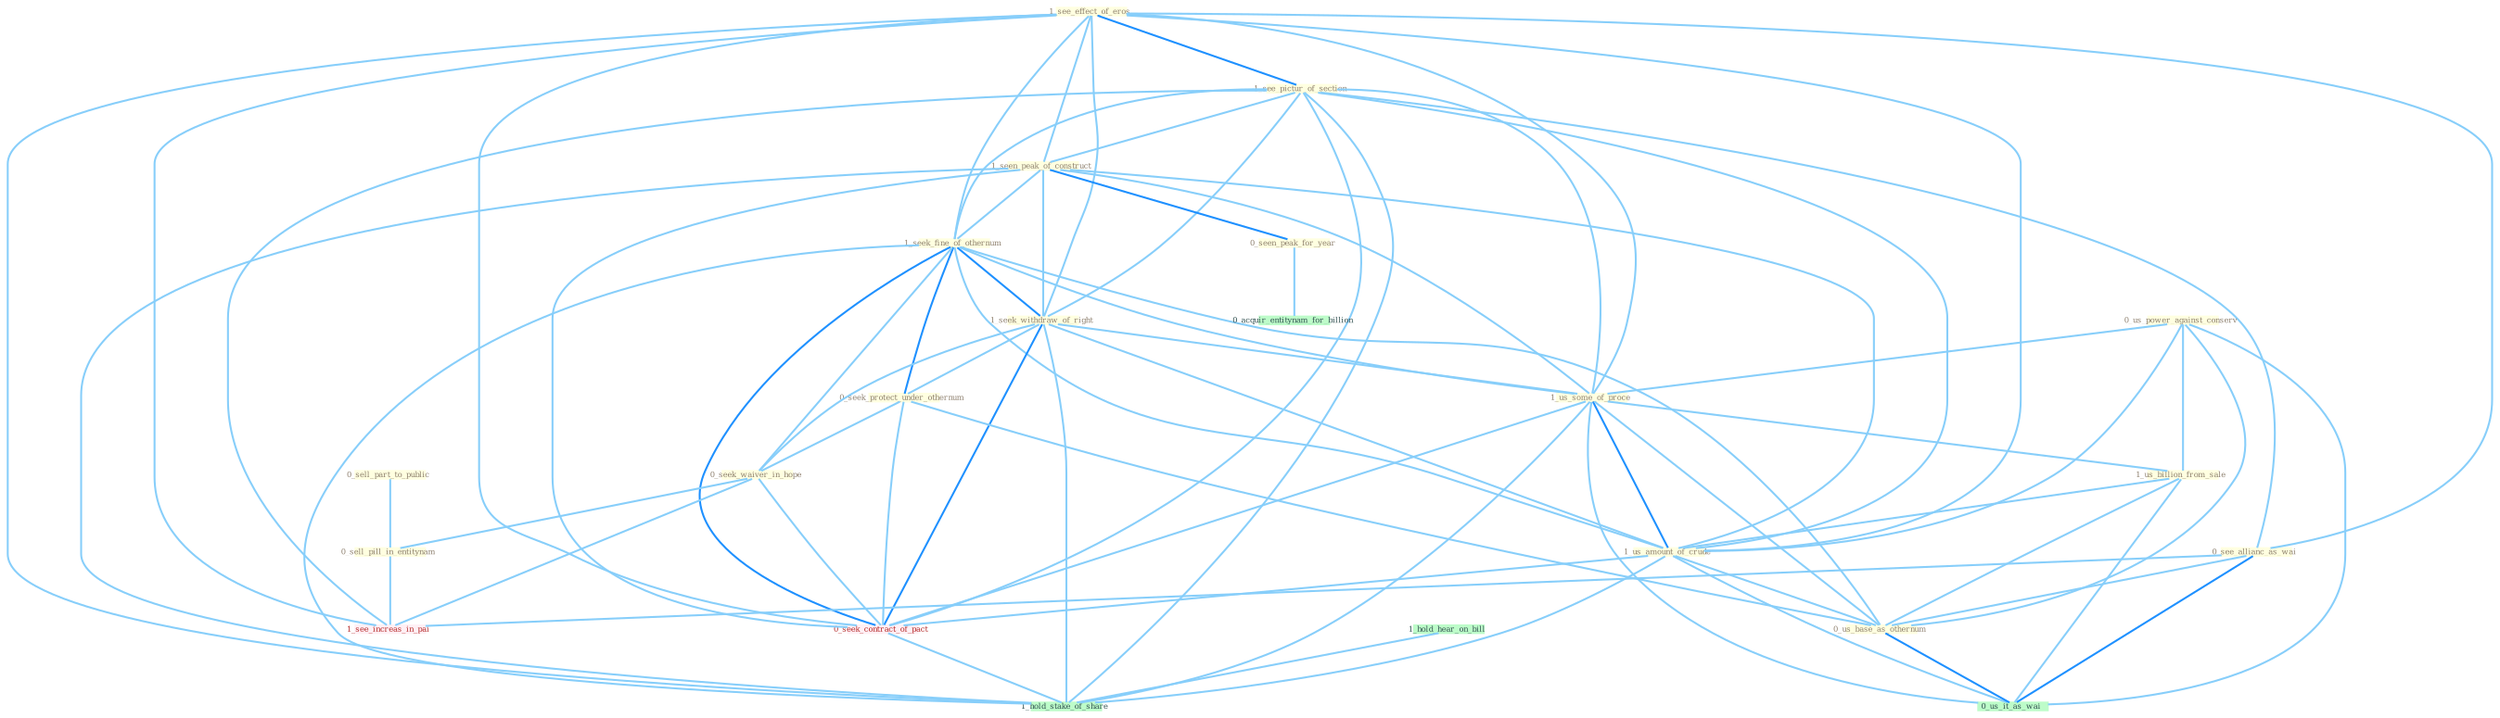 Graph G{ 
    node
    [shape=polygon,style=filled,width=.5,height=.06,color="#BDFCC9",fixedsize=true,fontsize=4,
    fontcolor="#2f4f4f"];
    {node
    [color="#ffffe0", fontcolor="#8b7d6b"] "1_see_effect_of_eros " "1_see_pictur_of_section " "1_seen_peak_of_construct " "1_seek_fine_of_othernum " "0_us_power_against_conserv " "1_seek_withdraw_of_right " "0_sell_part_to_public " "0_see_allianc_as_wai " "0_seen_peak_for_year " "1_us_some_of_proce " "1_us_billion_from_sale " "0_seek_protect_under_othernum " "1_us_amount_of_crude " "0_us_base_as_othernum " "0_seek_waiver_in_hope " "0_sell_pill_in_entitynam "}
{node [color="#fff0f5", fontcolor="#b22222"] "0_seek_contract_of_pact " "1_see_increas_in_pai "}
edge [color="#B0E2FF"];

	"1_see_effect_of_eros " -- "1_see_pictur_of_section " [w="2", color="#1e90ff" , len=0.8];
	"1_see_effect_of_eros " -- "1_seen_peak_of_construct " [w="1", color="#87cefa" ];
	"1_see_effect_of_eros " -- "1_seek_fine_of_othernum " [w="1", color="#87cefa" ];
	"1_see_effect_of_eros " -- "1_seek_withdraw_of_right " [w="1", color="#87cefa" ];
	"1_see_effect_of_eros " -- "0_see_allianc_as_wai " [w="1", color="#87cefa" ];
	"1_see_effect_of_eros " -- "1_us_some_of_proce " [w="1", color="#87cefa" ];
	"1_see_effect_of_eros " -- "1_us_amount_of_crude " [w="1", color="#87cefa" ];
	"1_see_effect_of_eros " -- "0_seek_contract_of_pact " [w="1", color="#87cefa" ];
	"1_see_effect_of_eros " -- "1_see_increas_in_pai " [w="1", color="#87cefa" ];
	"1_see_effect_of_eros " -- "1_hold_stake_of_share " [w="1", color="#87cefa" ];
	"1_see_pictur_of_section " -- "1_seen_peak_of_construct " [w="1", color="#87cefa" ];
	"1_see_pictur_of_section " -- "1_seek_fine_of_othernum " [w="1", color="#87cefa" ];
	"1_see_pictur_of_section " -- "1_seek_withdraw_of_right " [w="1", color="#87cefa" ];
	"1_see_pictur_of_section " -- "0_see_allianc_as_wai " [w="1", color="#87cefa" ];
	"1_see_pictur_of_section " -- "1_us_some_of_proce " [w="1", color="#87cefa" ];
	"1_see_pictur_of_section " -- "1_us_amount_of_crude " [w="1", color="#87cefa" ];
	"1_see_pictur_of_section " -- "0_seek_contract_of_pact " [w="1", color="#87cefa" ];
	"1_see_pictur_of_section " -- "1_see_increas_in_pai " [w="1", color="#87cefa" ];
	"1_see_pictur_of_section " -- "1_hold_stake_of_share " [w="1", color="#87cefa" ];
	"1_seen_peak_of_construct " -- "1_seek_fine_of_othernum " [w="1", color="#87cefa" ];
	"1_seen_peak_of_construct " -- "1_seek_withdraw_of_right " [w="1", color="#87cefa" ];
	"1_seen_peak_of_construct " -- "0_seen_peak_for_year " [w="2", color="#1e90ff" , len=0.8];
	"1_seen_peak_of_construct " -- "1_us_some_of_proce " [w="1", color="#87cefa" ];
	"1_seen_peak_of_construct " -- "1_us_amount_of_crude " [w="1", color="#87cefa" ];
	"1_seen_peak_of_construct " -- "0_seek_contract_of_pact " [w="1", color="#87cefa" ];
	"1_seen_peak_of_construct " -- "1_hold_stake_of_share " [w="1", color="#87cefa" ];
	"1_seek_fine_of_othernum " -- "1_seek_withdraw_of_right " [w="2", color="#1e90ff" , len=0.8];
	"1_seek_fine_of_othernum " -- "1_us_some_of_proce " [w="1", color="#87cefa" ];
	"1_seek_fine_of_othernum " -- "0_seek_protect_under_othernum " [w="2", color="#1e90ff" , len=0.8];
	"1_seek_fine_of_othernum " -- "1_us_amount_of_crude " [w="1", color="#87cefa" ];
	"1_seek_fine_of_othernum " -- "0_us_base_as_othernum " [w="1", color="#87cefa" ];
	"1_seek_fine_of_othernum " -- "0_seek_waiver_in_hope " [w="1", color="#87cefa" ];
	"1_seek_fine_of_othernum " -- "0_seek_contract_of_pact " [w="2", color="#1e90ff" , len=0.8];
	"1_seek_fine_of_othernum " -- "1_hold_stake_of_share " [w="1", color="#87cefa" ];
	"0_us_power_against_conserv " -- "1_us_some_of_proce " [w="1", color="#87cefa" ];
	"0_us_power_against_conserv " -- "1_us_billion_from_sale " [w="1", color="#87cefa" ];
	"0_us_power_against_conserv " -- "1_us_amount_of_crude " [w="1", color="#87cefa" ];
	"0_us_power_against_conserv " -- "0_us_base_as_othernum " [w="1", color="#87cefa" ];
	"0_us_power_against_conserv " -- "0_us_it_as_wai " [w="1", color="#87cefa" ];
	"1_seek_withdraw_of_right " -- "1_us_some_of_proce " [w="1", color="#87cefa" ];
	"1_seek_withdraw_of_right " -- "0_seek_protect_under_othernum " [w="1", color="#87cefa" ];
	"1_seek_withdraw_of_right " -- "1_us_amount_of_crude " [w="1", color="#87cefa" ];
	"1_seek_withdraw_of_right " -- "0_seek_waiver_in_hope " [w="1", color="#87cefa" ];
	"1_seek_withdraw_of_right " -- "0_seek_contract_of_pact " [w="2", color="#1e90ff" , len=0.8];
	"1_seek_withdraw_of_right " -- "1_hold_stake_of_share " [w="1", color="#87cefa" ];
	"0_sell_part_to_public " -- "0_sell_pill_in_entitynam " [w="1", color="#87cefa" ];
	"0_see_allianc_as_wai " -- "0_us_base_as_othernum " [w="1", color="#87cefa" ];
	"0_see_allianc_as_wai " -- "0_us_it_as_wai " [w="2", color="#1e90ff" , len=0.8];
	"0_see_allianc_as_wai " -- "1_see_increas_in_pai " [w="1", color="#87cefa" ];
	"0_seen_peak_for_year " -- "0_acquir_entitynam_for_billion " [w="1", color="#87cefa" ];
	"1_us_some_of_proce " -- "1_us_billion_from_sale " [w="1", color="#87cefa" ];
	"1_us_some_of_proce " -- "1_us_amount_of_crude " [w="2", color="#1e90ff" , len=0.8];
	"1_us_some_of_proce " -- "0_us_base_as_othernum " [w="1", color="#87cefa" ];
	"1_us_some_of_proce " -- "0_seek_contract_of_pact " [w="1", color="#87cefa" ];
	"1_us_some_of_proce " -- "0_us_it_as_wai " [w="1", color="#87cefa" ];
	"1_us_some_of_proce " -- "1_hold_stake_of_share " [w="1", color="#87cefa" ];
	"1_us_billion_from_sale " -- "1_us_amount_of_crude " [w="1", color="#87cefa" ];
	"1_us_billion_from_sale " -- "0_us_base_as_othernum " [w="1", color="#87cefa" ];
	"1_us_billion_from_sale " -- "0_us_it_as_wai " [w="1", color="#87cefa" ];
	"0_seek_protect_under_othernum " -- "0_us_base_as_othernum " [w="1", color="#87cefa" ];
	"0_seek_protect_under_othernum " -- "0_seek_waiver_in_hope " [w="1", color="#87cefa" ];
	"0_seek_protect_under_othernum " -- "0_seek_contract_of_pact " [w="1", color="#87cefa" ];
	"1_us_amount_of_crude " -- "0_us_base_as_othernum " [w="1", color="#87cefa" ];
	"1_us_amount_of_crude " -- "0_seek_contract_of_pact " [w="1", color="#87cefa" ];
	"1_us_amount_of_crude " -- "0_us_it_as_wai " [w="1", color="#87cefa" ];
	"1_us_amount_of_crude " -- "1_hold_stake_of_share " [w="1", color="#87cefa" ];
	"0_us_base_as_othernum " -- "0_us_it_as_wai " [w="2", color="#1e90ff" , len=0.8];
	"0_seek_waiver_in_hope " -- "0_sell_pill_in_entitynam " [w="1", color="#87cefa" ];
	"0_seek_waiver_in_hope " -- "0_seek_contract_of_pact " [w="1", color="#87cefa" ];
	"0_seek_waiver_in_hope " -- "1_see_increas_in_pai " [w="1", color="#87cefa" ];
	"0_sell_pill_in_entitynam " -- "1_see_increas_in_pai " [w="1", color="#87cefa" ];
	"0_seek_contract_of_pact " -- "1_hold_stake_of_share " [w="1", color="#87cefa" ];
	"1_hold_hear_on_bill " -- "1_hold_stake_of_share " [w="1", color="#87cefa" ];
}